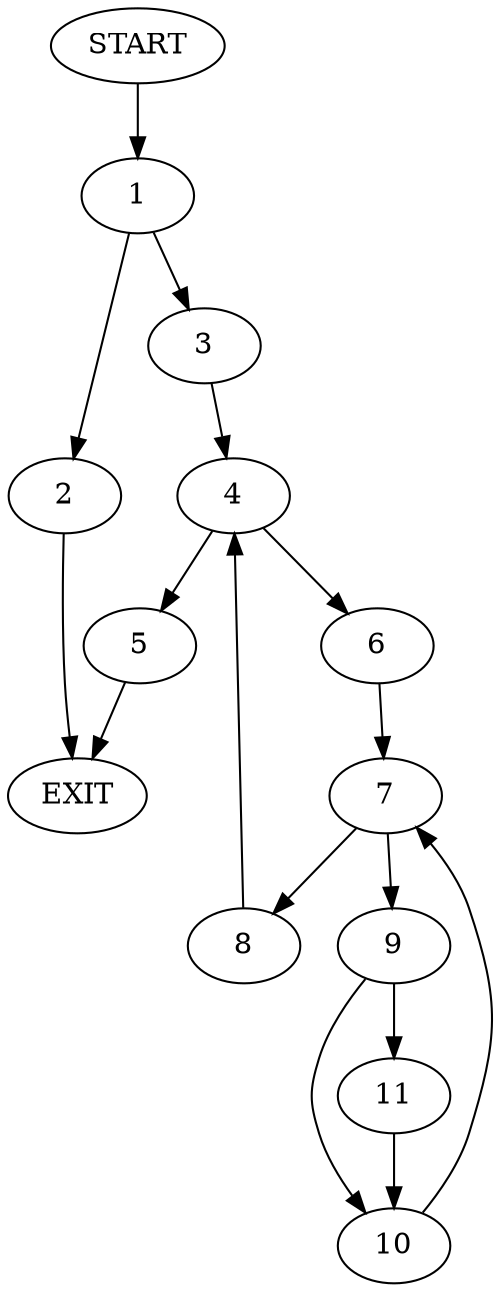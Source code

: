 digraph {
0 [label="START"]
12 [label="EXIT"]
0 -> 1
1 -> 2
1 -> 3
2 -> 12
3 -> 4
4 -> 5
4 -> 6
6 -> 7
5 -> 12
7 -> 8
7 -> 9
8 -> 4
9 -> 10
9 -> 11
11 -> 10
10 -> 7
}
